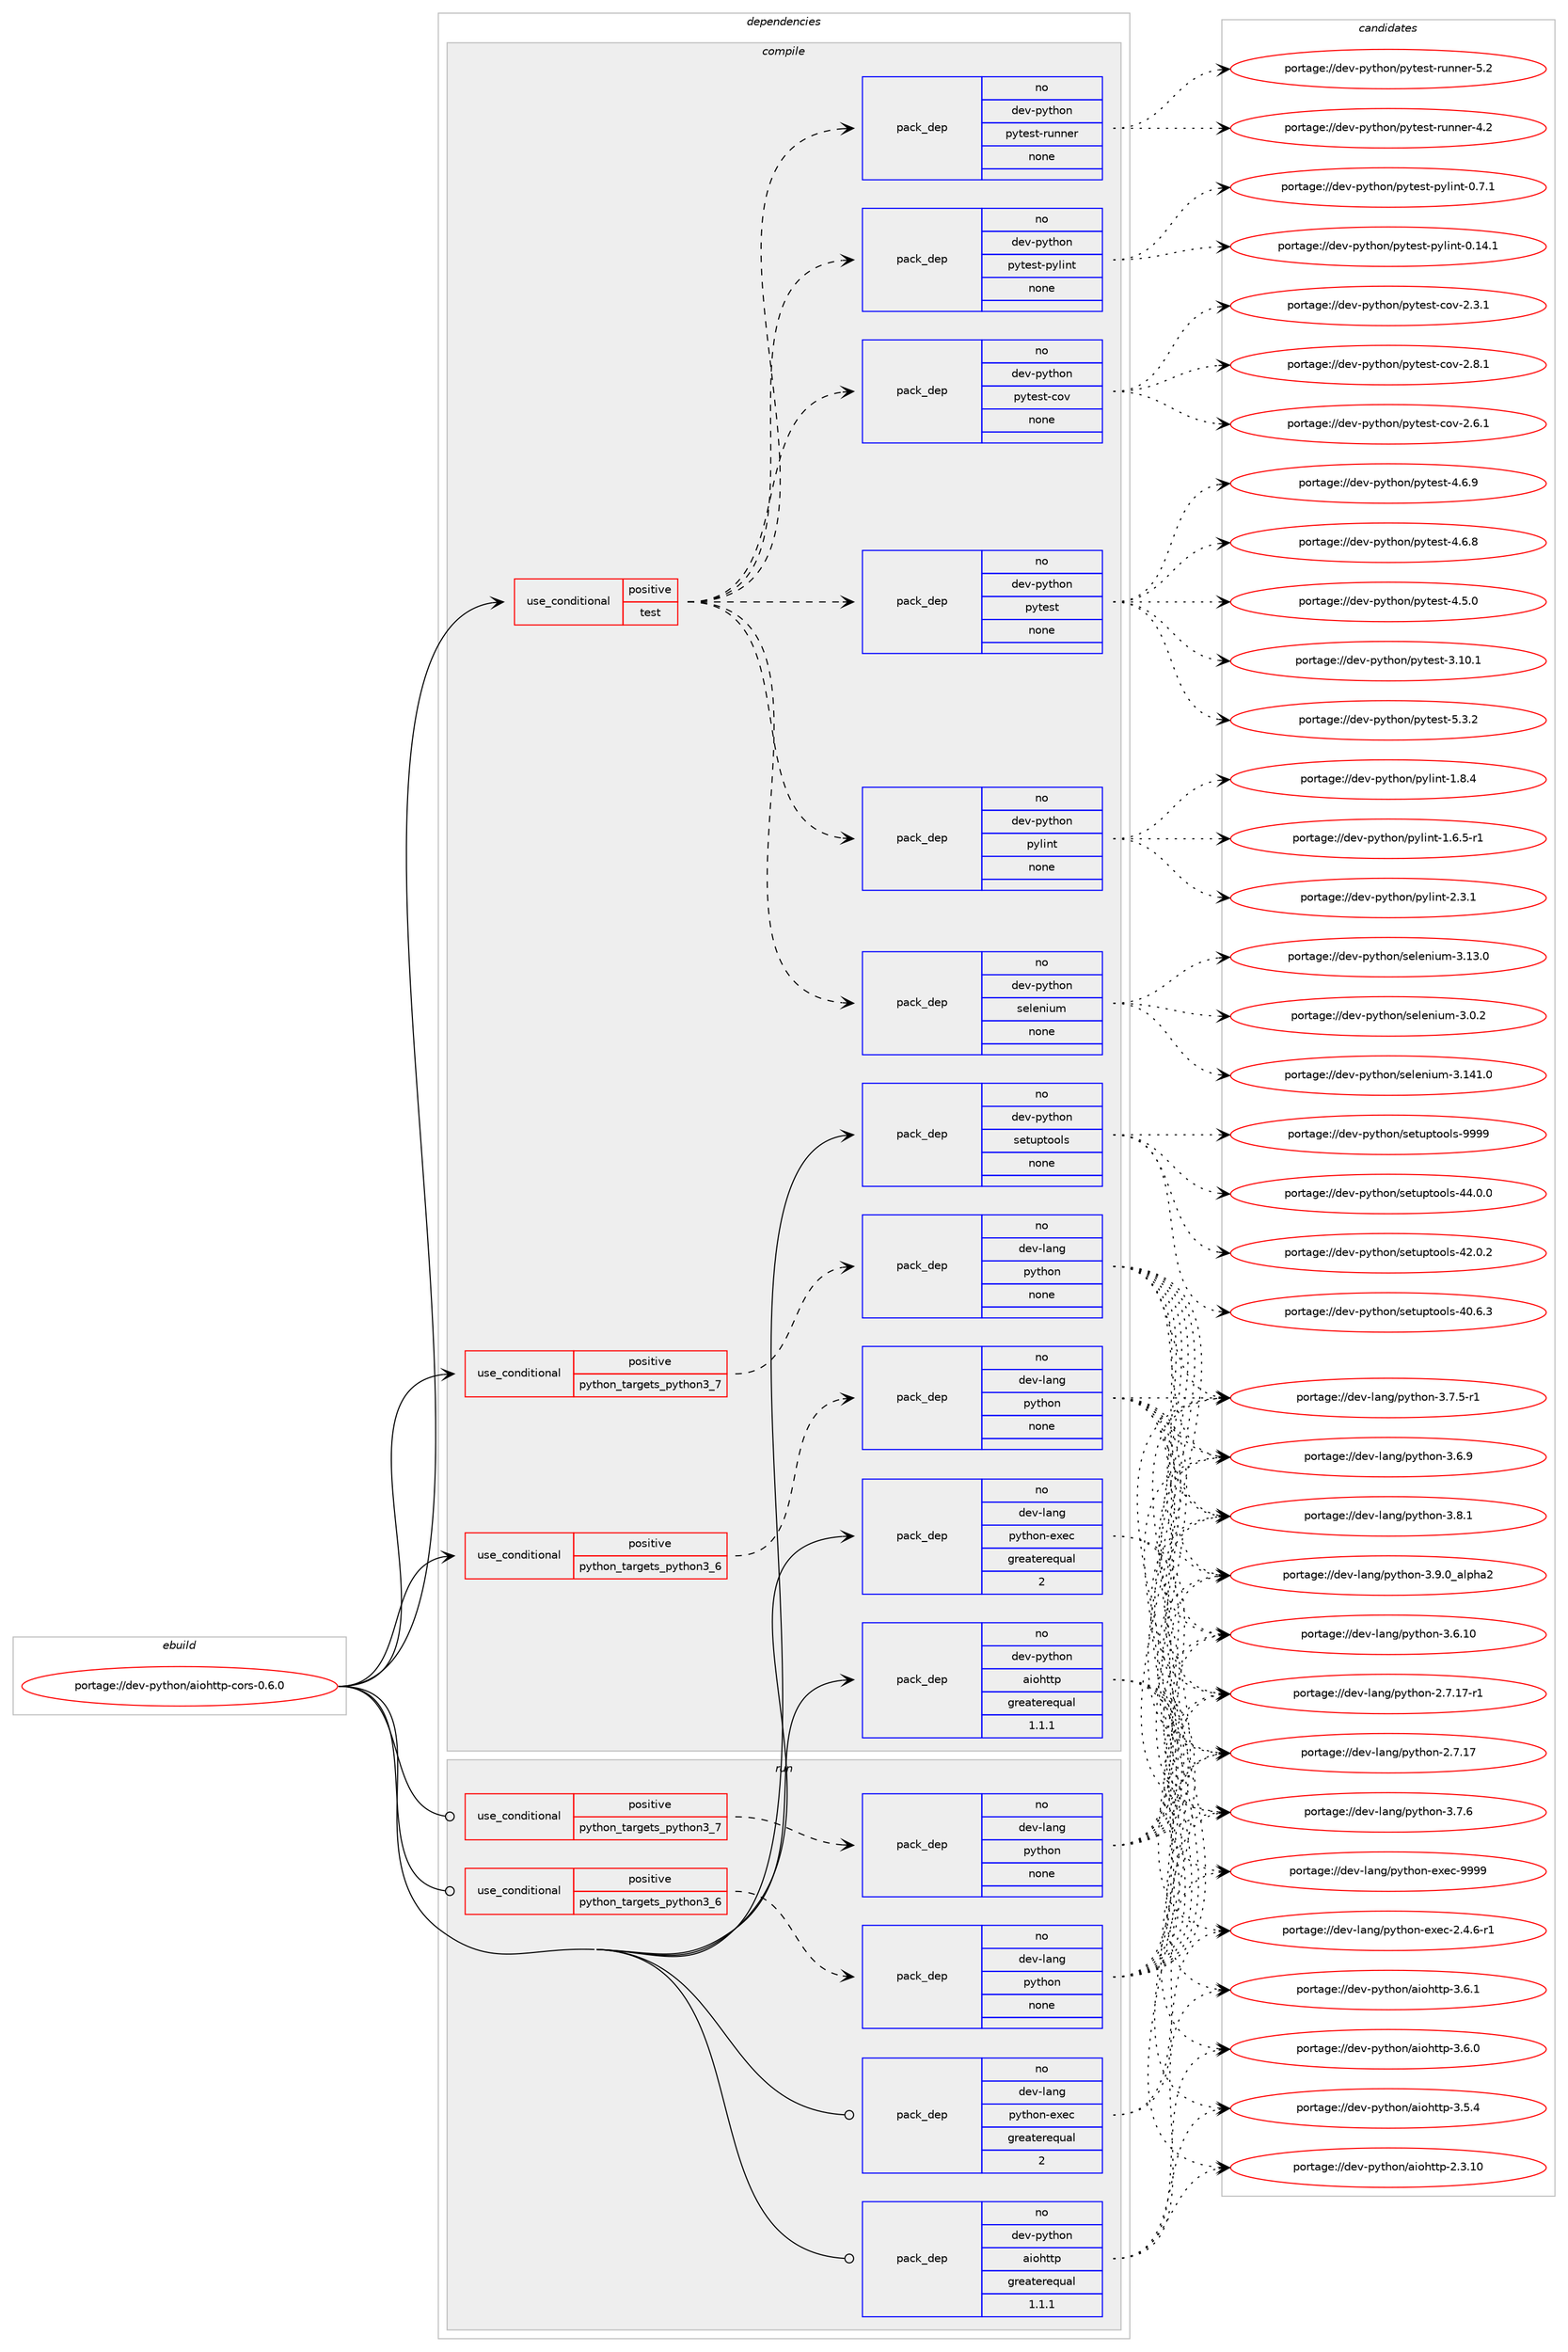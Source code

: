 digraph prolog {

# *************
# Graph options
# *************

newrank=true;
concentrate=true;
compound=true;
graph [rankdir=LR,fontname=Helvetica,fontsize=10,ranksep=1.5];#, ranksep=2.5, nodesep=0.2];
edge  [arrowhead=vee];
node  [fontname=Helvetica,fontsize=10];

# **********
# The ebuild
# **********

subgraph cluster_leftcol {
color=gray;
label=<<i>ebuild</i>>;
id [label="portage://dev-python/aiohttp-cors-0.6.0", color=red, width=4, href="../dev-python/aiohttp-cors-0.6.0.svg"];
}

# ****************
# The dependencies
# ****************

subgraph cluster_midcol {
color=gray;
label=<<i>dependencies</i>>;
subgraph cluster_compile {
fillcolor="#eeeeee";
style=filled;
label=<<i>compile</i>>;
subgraph cond119216 {
dependency472251 [label=<<TABLE BORDER="0" CELLBORDER="1" CELLSPACING="0" CELLPADDING="4"><TR><TD ROWSPAN="3" CELLPADDING="10">use_conditional</TD></TR><TR><TD>positive</TD></TR><TR><TD>python_targets_python3_6</TD></TR></TABLE>>, shape=none, color=red];
subgraph pack348020 {
dependency472252 [label=<<TABLE BORDER="0" CELLBORDER="1" CELLSPACING="0" CELLPADDING="4" WIDTH="220"><TR><TD ROWSPAN="6" CELLPADDING="30">pack_dep</TD></TR><TR><TD WIDTH="110">no</TD></TR><TR><TD>dev-lang</TD></TR><TR><TD>python</TD></TR><TR><TD>none</TD></TR><TR><TD></TD></TR></TABLE>>, shape=none, color=blue];
}
dependency472251:e -> dependency472252:w [weight=20,style="dashed",arrowhead="vee"];
}
id:e -> dependency472251:w [weight=20,style="solid",arrowhead="vee"];
subgraph cond119217 {
dependency472253 [label=<<TABLE BORDER="0" CELLBORDER="1" CELLSPACING="0" CELLPADDING="4"><TR><TD ROWSPAN="3" CELLPADDING="10">use_conditional</TD></TR><TR><TD>positive</TD></TR><TR><TD>python_targets_python3_7</TD></TR></TABLE>>, shape=none, color=red];
subgraph pack348021 {
dependency472254 [label=<<TABLE BORDER="0" CELLBORDER="1" CELLSPACING="0" CELLPADDING="4" WIDTH="220"><TR><TD ROWSPAN="6" CELLPADDING="30">pack_dep</TD></TR><TR><TD WIDTH="110">no</TD></TR><TR><TD>dev-lang</TD></TR><TR><TD>python</TD></TR><TR><TD>none</TD></TR><TR><TD></TD></TR></TABLE>>, shape=none, color=blue];
}
dependency472253:e -> dependency472254:w [weight=20,style="dashed",arrowhead="vee"];
}
id:e -> dependency472253:w [weight=20,style="solid",arrowhead="vee"];
subgraph cond119218 {
dependency472255 [label=<<TABLE BORDER="0" CELLBORDER="1" CELLSPACING="0" CELLPADDING="4"><TR><TD ROWSPAN="3" CELLPADDING="10">use_conditional</TD></TR><TR><TD>positive</TD></TR><TR><TD>test</TD></TR></TABLE>>, shape=none, color=red];
subgraph pack348022 {
dependency472256 [label=<<TABLE BORDER="0" CELLBORDER="1" CELLSPACING="0" CELLPADDING="4" WIDTH="220"><TR><TD ROWSPAN="6" CELLPADDING="30">pack_dep</TD></TR><TR><TD WIDTH="110">no</TD></TR><TR><TD>dev-python</TD></TR><TR><TD>pylint</TD></TR><TR><TD>none</TD></TR><TR><TD></TD></TR></TABLE>>, shape=none, color=blue];
}
dependency472255:e -> dependency472256:w [weight=20,style="dashed",arrowhead="vee"];
subgraph pack348023 {
dependency472257 [label=<<TABLE BORDER="0" CELLBORDER="1" CELLSPACING="0" CELLPADDING="4" WIDTH="220"><TR><TD ROWSPAN="6" CELLPADDING="30">pack_dep</TD></TR><TR><TD WIDTH="110">no</TD></TR><TR><TD>dev-python</TD></TR><TR><TD>pytest</TD></TR><TR><TD>none</TD></TR><TR><TD></TD></TR></TABLE>>, shape=none, color=blue];
}
dependency472255:e -> dependency472257:w [weight=20,style="dashed",arrowhead="vee"];
subgraph pack348024 {
dependency472258 [label=<<TABLE BORDER="0" CELLBORDER="1" CELLSPACING="0" CELLPADDING="4" WIDTH="220"><TR><TD ROWSPAN="6" CELLPADDING="30">pack_dep</TD></TR><TR><TD WIDTH="110">no</TD></TR><TR><TD>dev-python</TD></TR><TR><TD>pytest-cov</TD></TR><TR><TD>none</TD></TR><TR><TD></TD></TR></TABLE>>, shape=none, color=blue];
}
dependency472255:e -> dependency472258:w [weight=20,style="dashed",arrowhead="vee"];
subgraph pack348025 {
dependency472259 [label=<<TABLE BORDER="0" CELLBORDER="1" CELLSPACING="0" CELLPADDING="4" WIDTH="220"><TR><TD ROWSPAN="6" CELLPADDING="30">pack_dep</TD></TR><TR><TD WIDTH="110">no</TD></TR><TR><TD>dev-python</TD></TR><TR><TD>pytest-pylint</TD></TR><TR><TD>none</TD></TR><TR><TD></TD></TR></TABLE>>, shape=none, color=blue];
}
dependency472255:e -> dependency472259:w [weight=20,style="dashed",arrowhead="vee"];
subgraph pack348026 {
dependency472260 [label=<<TABLE BORDER="0" CELLBORDER="1" CELLSPACING="0" CELLPADDING="4" WIDTH="220"><TR><TD ROWSPAN="6" CELLPADDING="30">pack_dep</TD></TR><TR><TD WIDTH="110">no</TD></TR><TR><TD>dev-python</TD></TR><TR><TD>pytest-runner</TD></TR><TR><TD>none</TD></TR><TR><TD></TD></TR></TABLE>>, shape=none, color=blue];
}
dependency472255:e -> dependency472260:w [weight=20,style="dashed",arrowhead="vee"];
subgraph pack348027 {
dependency472261 [label=<<TABLE BORDER="0" CELLBORDER="1" CELLSPACING="0" CELLPADDING="4" WIDTH="220"><TR><TD ROWSPAN="6" CELLPADDING="30">pack_dep</TD></TR><TR><TD WIDTH="110">no</TD></TR><TR><TD>dev-python</TD></TR><TR><TD>selenium</TD></TR><TR><TD>none</TD></TR><TR><TD></TD></TR></TABLE>>, shape=none, color=blue];
}
dependency472255:e -> dependency472261:w [weight=20,style="dashed",arrowhead="vee"];
}
id:e -> dependency472255:w [weight=20,style="solid",arrowhead="vee"];
subgraph pack348028 {
dependency472262 [label=<<TABLE BORDER="0" CELLBORDER="1" CELLSPACING="0" CELLPADDING="4" WIDTH="220"><TR><TD ROWSPAN="6" CELLPADDING="30">pack_dep</TD></TR><TR><TD WIDTH="110">no</TD></TR><TR><TD>dev-lang</TD></TR><TR><TD>python-exec</TD></TR><TR><TD>greaterequal</TD></TR><TR><TD>2</TD></TR></TABLE>>, shape=none, color=blue];
}
id:e -> dependency472262:w [weight=20,style="solid",arrowhead="vee"];
subgraph pack348029 {
dependency472263 [label=<<TABLE BORDER="0" CELLBORDER="1" CELLSPACING="0" CELLPADDING="4" WIDTH="220"><TR><TD ROWSPAN="6" CELLPADDING="30">pack_dep</TD></TR><TR><TD WIDTH="110">no</TD></TR><TR><TD>dev-python</TD></TR><TR><TD>aiohttp</TD></TR><TR><TD>greaterequal</TD></TR><TR><TD>1.1.1</TD></TR></TABLE>>, shape=none, color=blue];
}
id:e -> dependency472263:w [weight=20,style="solid",arrowhead="vee"];
subgraph pack348030 {
dependency472264 [label=<<TABLE BORDER="0" CELLBORDER="1" CELLSPACING="0" CELLPADDING="4" WIDTH="220"><TR><TD ROWSPAN="6" CELLPADDING="30">pack_dep</TD></TR><TR><TD WIDTH="110">no</TD></TR><TR><TD>dev-python</TD></TR><TR><TD>setuptools</TD></TR><TR><TD>none</TD></TR><TR><TD></TD></TR></TABLE>>, shape=none, color=blue];
}
id:e -> dependency472264:w [weight=20,style="solid",arrowhead="vee"];
}
subgraph cluster_compileandrun {
fillcolor="#eeeeee";
style=filled;
label=<<i>compile and run</i>>;
}
subgraph cluster_run {
fillcolor="#eeeeee";
style=filled;
label=<<i>run</i>>;
subgraph cond119219 {
dependency472265 [label=<<TABLE BORDER="0" CELLBORDER="1" CELLSPACING="0" CELLPADDING="4"><TR><TD ROWSPAN="3" CELLPADDING="10">use_conditional</TD></TR><TR><TD>positive</TD></TR><TR><TD>python_targets_python3_6</TD></TR></TABLE>>, shape=none, color=red];
subgraph pack348031 {
dependency472266 [label=<<TABLE BORDER="0" CELLBORDER="1" CELLSPACING="0" CELLPADDING="4" WIDTH="220"><TR><TD ROWSPAN="6" CELLPADDING="30">pack_dep</TD></TR><TR><TD WIDTH="110">no</TD></TR><TR><TD>dev-lang</TD></TR><TR><TD>python</TD></TR><TR><TD>none</TD></TR><TR><TD></TD></TR></TABLE>>, shape=none, color=blue];
}
dependency472265:e -> dependency472266:w [weight=20,style="dashed",arrowhead="vee"];
}
id:e -> dependency472265:w [weight=20,style="solid",arrowhead="odot"];
subgraph cond119220 {
dependency472267 [label=<<TABLE BORDER="0" CELLBORDER="1" CELLSPACING="0" CELLPADDING="4"><TR><TD ROWSPAN="3" CELLPADDING="10">use_conditional</TD></TR><TR><TD>positive</TD></TR><TR><TD>python_targets_python3_7</TD></TR></TABLE>>, shape=none, color=red];
subgraph pack348032 {
dependency472268 [label=<<TABLE BORDER="0" CELLBORDER="1" CELLSPACING="0" CELLPADDING="4" WIDTH="220"><TR><TD ROWSPAN="6" CELLPADDING="30">pack_dep</TD></TR><TR><TD WIDTH="110">no</TD></TR><TR><TD>dev-lang</TD></TR><TR><TD>python</TD></TR><TR><TD>none</TD></TR><TR><TD></TD></TR></TABLE>>, shape=none, color=blue];
}
dependency472267:e -> dependency472268:w [weight=20,style="dashed",arrowhead="vee"];
}
id:e -> dependency472267:w [weight=20,style="solid",arrowhead="odot"];
subgraph pack348033 {
dependency472269 [label=<<TABLE BORDER="0" CELLBORDER="1" CELLSPACING="0" CELLPADDING="4" WIDTH="220"><TR><TD ROWSPAN="6" CELLPADDING="30">pack_dep</TD></TR><TR><TD WIDTH="110">no</TD></TR><TR><TD>dev-lang</TD></TR><TR><TD>python-exec</TD></TR><TR><TD>greaterequal</TD></TR><TR><TD>2</TD></TR></TABLE>>, shape=none, color=blue];
}
id:e -> dependency472269:w [weight=20,style="solid",arrowhead="odot"];
subgraph pack348034 {
dependency472270 [label=<<TABLE BORDER="0" CELLBORDER="1" CELLSPACING="0" CELLPADDING="4" WIDTH="220"><TR><TD ROWSPAN="6" CELLPADDING="30">pack_dep</TD></TR><TR><TD WIDTH="110">no</TD></TR><TR><TD>dev-python</TD></TR><TR><TD>aiohttp</TD></TR><TR><TD>greaterequal</TD></TR><TR><TD>1.1.1</TD></TR></TABLE>>, shape=none, color=blue];
}
id:e -> dependency472270:w [weight=20,style="solid",arrowhead="odot"];
}
}

# **************
# The candidates
# **************

subgraph cluster_choices {
rank=same;
color=gray;
label=<<i>candidates</i>>;

subgraph choice348020 {
color=black;
nodesep=1;
choice10010111845108971101034711212111610411111045514657464895971081121049750 [label="portage://dev-lang/python-3.9.0_alpha2", color=red, width=4,href="../dev-lang/python-3.9.0_alpha2.svg"];
choice100101118451089711010347112121116104111110455146564649 [label="portage://dev-lang/python-3.8.1", color=red, width=4,href="../dev-lang/python-3.8.1.svg"];
choice100101118451089711010347112121116104111110455146554654 [label="portage://dev-lang/python-3.7.6", color=red, width=4,href="../dev-lang/python-3.7.6.svg"];
choice1001011184510897110103471121211161041111104551465546534511449 [label="portage://dev-lang/python-3.7.5-r1", color=red, width=4,href="../dev-lang/python-3.7.5-r1.svg"];
choice100101118451089711010347112121116104111110455146544657 [label="portage://dev-lang/python-3.6.9", color=red, width=4,href="../dev-lang/python-3.6.9.svg"];
choice10010111845108971101034711212111610411111045514654464948 [label="portage://dev-lang/python-3.6.10", color=red, width=4,href="../dev-lang/python-3.6.10.svg"];
choice100101118451089711010347112121116104111110455046554649554511449 [label="portage://dev-lang/python-2.7.17-r1", color=red, width=4,href="../dev-lang/python-2.7.17-r1.svg"];
choice10010111845108971101034711212111610411111045504655464955 [label="portage://dev-lang/python-2.7.17", color=red, width=4,href="../dev-lang/python-2.7.17.svg"];
dependency472252:e -> choice10010111845108971101034711212111610411111045514657464895971081121049750:w [style=dotted,weight="100"];
dependency472252:e -> choice100101118451089711010347112121116104111110455146564649:w [style=dotted,weight="100"];
dependency472252:e -> choice100101118451089711010347112121116104111110455146554654:w [style=dotted,weight="100"];
dependency472252:e -> choice1001011184510897110103471121211161041111104551465546534511449:w [style=dotted,weight="100"];
dependency472252:e -> choice100101118451089711010347112121116104111110455146544657:w [style=dotted,weight="100"];
dependency472252:e -> choice10010111845108971101034711212111610411111045514654464948:w [style=dotted,weight="100"];
dependency472252:e -> choice100101118451089711010347112121116104111110455046554649554511449:w [style=dotted,weight="100"];
dependency472252:e -> choice10010111845108971101034711212111610411111045504655464955:w [style=dotted,weight="100"];
}
subgraph choice348021 {
color=black;
nodesep=1;
choice10010111845108971101034711212111610411111045514657464895971081121049750 [label="portage://dev-lang/python-3.9.0_alpha2", color=red, width=4,href="../dev-lang/python-3.9.0_alpha2.svg"];
choice100101118451089711010347112121116104111110455146564649 [label="portage://dev-lang/python-3.8.1", color=red, width=4,href="../dev-lang/python-3.8.1.svg"];
choice100101118451089711010347112121116104111110455146554654 [label="portage://dev-lang/python-3.7.6", color=red, width=4,href="../dev-lang/python-3.7.6.svg"];
choice1001011184510897110103471121211161041111104551465546534511449 [label="portage://dev-lang/python-3.7.5-r1", color=red, width=4,href="../dev-lang/python-3.7.5-r1.svg"];
choice100101118451089711010347112121116104111110455146544657 [label="portage://dev-lang/python-3.6.9", color=red, width=4,href="../dev-lang/python-3.6.9.svg"];
choice10010111845108971101034711212111610411111045514654464948 [label="portage://dev-lang/python-3.6.10", color=red, width=4,href="../dev-lang/python-3.6.10.svg"];
choice100101118451089711010347112121116104111110455046554649554511449 [label="portage://dev-lang/python-2.7.17-r1", color=red, width=4,href="../dev-lang/python-2.7.17-r1.svg"];
choice10010111845108971101034711212111610411111045504655464955 [label="portage://dev-lang/python-2.7.17", color=red, width=4,href="../dev-lang/python-2.7.17.svg"];
dependency472254:e -> choice10010111845108971101034711212111610411111045514657464895971081121049750:w [style=dotted,weight="100"];
dependency472254:e -> choice100101118451089711010347112121116104111110455146564649:w [style=dotted,weight="100"];
dependency472254:e -> choice100101118451089711010347112121116104111110455146554654:w [style=dotted,weight="100"];
dependency472254:e -> choice1001011184510897110103471121211161041111104551465546534511449:w [style=dotted,weight="100"];
dependency472254:e -> choice100101118451089711010347112121116104111110455146544657:w [style=dotted,weight="100"];
dependency472254:e -> choice10010111845108971101034711212111610411111045514654464948:w [style=dotted,weight="100"];
dependency472254:e -> choice100101118451089711010347112121116104111110455046554649554511449:w [style=dotted,weight="100"];
dependency472254:e -> choice10010111845108971101034711212111610411111045504655464955:w [style=dotted,weight="100"];
}
subgraph choice348022 {
color=black;
nodesep=1;
choice1001011184511212111610411111047112121108105110116455046514649 [label="portage://dev-python/pylint-2.3.1", color=red, width=4,href="../dev-python/pylint-2.3.1.svg"];
choice1001011184511212111610411111047112121108105110116454946564652 [label="portage://dev-python/pylint-1.8.4", color=red, width=4,href="../dev-python/pylint-1.8.4.svg"];
choice10010111845112121116104111110471121211081051101164549465446534511449 [label="portage://dev-python/pylint-1.6.5-r1", color=red, width=4,href="../dev-python/pylint-1.6.5-r1.svg"];
dependency472256:e -> choice1001011184511212111610411111047112121108105110116455046514649:w [style=dotted,weight="100"];
dependency472256:e -> choice1001011184511212111610411111047112121108105110116454946564652:w [style=dotted,weight="100"];
dependency472256:e -> choice10010111845112121116104111110471121211081051101164549465446534511449:w [style=dotted,weight="100"];
}
subgraph choice348023 {
color=black;
nodesep=1;
choice1001011184511212111610411111047112121116101115116455346514650 [label="portage://dev-python/pytest-5.3.2", color=red, width=4,href="../dev-python/pytest-5.3.2.svg"];
choice1001011184511212111610411111047112121116101115116455246544657 [label="portage://dev-python/pytest-4.6.9", color=red, width=4,href="../dev-python/pytest-4.6.9.svg"];
choice1001011184511212111610411111047112121116101115116455246544656 [label="portage://dev-python/pytest-4.6.8", color=red, width=4,href="../dev-python/pytest-4.6.8.svg"];
choice1001011184511212111610411111047112121116101115116455246534648 [label="portage://dev-python/pytest-4.5.0", color=red, width=4,href="../dev-python/pytest-4.5.0.svg"];
choice100101118451121211161041111104711212111610111511645514649484649 [label="portage://dev-python/pytest-3.10.1", color=red, width=4,href="../dev-python/pytest-3.10.1.svg"];
dependency472257:e -> choice1001011184511212111610411111047112121116101115116455346514650:w [style=dotted,weight="100"];
dependency472257:e -> choice1001011184511212111610411111047112121116101115116455246544657:w [style=dotted,weight="100"];
dependency472257:e -> choice1001011184511212111610411111047112121116101115116455246544656:w [style=dotted,weight="100"];
dependency472257:e -> choice1001011184511212111610411111047112121116101115116455246534648:w [style=dotted,weight="100"];
dependency472257:e -> choice100101118451121211161041111104711212111610111511645514649484649:w [style=dotted,weight="100"];
}
subgraph choice348024 {
color=black;
nodesep=1;
choice10010111845112121116104111110471121211161011151164599111118455046564649 [label="portage://dev-python/pytest-cov-2.8.1", color=red, width=4,href="../dev-python/pytest-cov-2.8.1.svg"];
choice10010111845112121116104111110471121211161011151164599111118455046544649 [label="portage://dev-python/pytest-cov-2.6.1", color=red, width=4,href="../dev-python/pytest-cov-2.6.1.svg"];
choice10010111845112121116104111110471121211161011151164599111118455046514649 [label="portage://dev-python/pytest-cov-2.3.1", color=red, width=4,href="../dev-python/pytest-cov-2.3.1.svg"];
dependency472258:e -> choice10010111845112121116104111110471121211161011151164599111118455046564649:w [style=dotted,weight="100"];
dependency472258:e -> choice10010111845112121116104111110471121211161011151164599111118455046544649:w [style=dotted,weight="100"];
dependency472258:e -> choice10010111845112121116104111110471121211161011151164599111118455046514649:w [style=dotted,weight="100"];
}
subgraph choice348025 {
color=black;
nodesep=1;
choice100101118451121211161041111104711212111610111511645112121108105110116454846554649 [label="portage://dev-python/pytest-pylint-0.7.1", color=red, width=4,href="../dev-python/pytest-pylint-0.7.1.svg"];
choice10010111845112121116104111110471121211161011151164511212110810511011645484649524649 [label="portage://dev-python/pytest-pylint-0.14.1", color=red, width=4,href="../dev-python/pytest-pylint-0.14.1.svg"];
dependency472259:e -> choice100101118451121211161041111104711212111610111511645112121108105110116454846554649:w [style=dotted,weight="100"];
dependency472259:e -> choice10010111845112121116104111110471121211161011151164511212110810511011645484649524649:w [style=dotted,weight="100"];
}
subgraph choice348026 {
color=black;
nodesep=1;
choice10010111845112121116104111110471121211161011151164511411711011010111445534650 [label="portage://dev-python/pytest-runner-5.2", color=red, width=4,href="../dev-python/pytest-runner-5.2.svg"];
choice10010111845112121116104111110471121211161011151164511411711011010111445524650 [label="portage://dev-python/pytest-runner-4.2", color=red, width=4,href="../dev-python/pytest-runner-4.2.svg"];
dependency472260:e -> choice10010111845112121116104111110471121211161011151164511411711011010111445534650:w [style=dotted,weight="100"];
dependency472260:e -> choice10010111845112121116104111110471121211161011151164511411711011010111445524650:w [style=dotted,weight="100"];
}
subgraph choice348027 {
color=black;
nodesep=1;
choice10010111845112121116104111110471151011081011101051171094551464952494648 [label="portage://dev-python/selenium-3.141.0", color=red, width=4,href="../dev-python/selenium-3.141.0.svg"];
choice100101118451121211161041111104711510110810111010511710945514649514648 [label="portage://dev-python/selenium-3.13.0", color=red, width=4,href="../dev-python/selenium-3.13.0.svg"];
choice1001011184511212111610411111047115101108101110105117109455146484650 [label="portage://dev-python/selenium-3.0.2", color=red, width=4,href="../dev-python/selenium-3.0.2.svg"];
dependency472261:e -> choice10010111845112121116104111110471151011081011101051171094551464952494648:w [style=dotted,weight="100"];
dependency472261:e -> choice100101118451121211161041111104711510110810111010511710945514649514648:w [style=dotted,weight="100"];
dependency472261:e -> choice1001011184511212111610411111047115101108101110105117109455146484650:w [style=dotted,weight="100"];
}
subgraph choice348028 {
color=black;
nodesep=1;
choice10010111845108971101034711212111610411111045101120101994557575757 [label="portage://dev-lang/python-exec-9999", color=red, width=4,href="../dev-lang/python-exec-9999.svg"];
choice10010111845108971101034711212111610411111045101120101994550465246544511449 [label="portage://dev-lang/python-exec-2.4.6-r1", color=red, width=4,href="../dev-lang/python-exec-2.4.6-r1.svg"];
dependency472262:e -> choice10010111845108971101034711212111610411111045101120101994557575757:w [style=dotted,weight="100"];
dependency472262:e -> choice10010111845108971101034711212111610411111045101120101994550465246544511449:w [style=dotted,weight="100"];
}
subgraph choice348029 {
color=black;
nodesep=1;
choice100101118451121211161041111104797105111104116116112455146544649 [label="portage://dev-python/aiohttp-3.6.1", color=red, width=4,href="../dev-python/aiohttp-3.6.1.svg"];
choice100101118451121211161041111104797105111104116116112455146544648 [label="portage://dev-python/aiohttp-3.6.0", color=red, width=4,href="../dev-python/aiohttp-3.6.0.svg"];
choice100101118451121211161041111104797105111104116116112455146534652 [label="portage://dev-python/aiohttp-3.5.4", color=red, width=4,href="../dev-python/aiohttp-3.5.4.svg"];
choice10010111845112121116104111110479710511110411611611245504651464948 [label="portage://dev-python/aiohttp-2.3.10", color=red, width=4,href="../dev-python/aiohttp-2.3.10.svg"];
dependency472263:e -> choice100101118451121211161041111104797105111104116116112455146544649:w [style=dotted,weight="100"];
dependency472263:e -> choice100101118451121211161041111104797105111104116116112455146544648:w [style=dotted,weight="100"];
dependency472263:e -> choice100101118451121211161041111104797105111104116116112455146534652:w [style=dotted,weight="100"];
dependency472263:e -> choice10010111845112121116104111110479710511110411611611245504651464948:w [style=dotted,weight="100"];
}
subgraph choice348030 {
color=black;
nodesep=1;
choice10010111845112121116104111110471151011161171121161111111081154557575757 [label="portage://dev-python/setuptools-9999", color=red, width=4,href="../dev-python/setuptools-9999.svg"];
choice100101118451121211161041111104711510111611711211611111110811545525246484648 [label="portage://dev-python/setuptools-44.0.0", color=red, width=4,href="../dev-python/setuptools-44.0.0.svg"];
choice100101118451121211161041111104711510111611711211611111110811545525046484650 [label="portage://dev-python/setuptools-42.0.2", color=red, width=4,href="../dev-python/setuptools-42.0.2.svg"];
choice100101118451121211161041111104711510111611711211611111110811545524846544651 [label="portage://dev-python/setuptools-40.6.3", color=red, width=4,href="../dev-python/setuptools-40.6.3.svg"];
dependency472264:e -> choice10010111845112121116104111110471151011161171121161111111081154557575757:w [style=dotted,weight="100"];
dependency472264:e -> choice100101118451121211161041111104711510111611711211611111110811545525246484648:w [style=dotted,weight="100"];
dependency472264:e -> choice100101118451121211161041111104711510111611711211611111110811545525046484650:w [style=dotted,weight="100"];
dependency472264:e -> choice100101118451121211161041111104711510111611711211611111110811545524846544651:w [style=dotted,weight="100"];
}
subgraph choice348031 {
color=black;
nodesep=1;
choice10010111845108971101034711212111610411111045514657464895971081121049750 [label="portage://dev-lang/python-3.9.0_alpha2", color=red, width=4,href="../dev-lang/python-3.9.0_alpha2.svg"];
choice100101118451089711010347112121116104111110455146564649 [label="portage://dev-lang/python-3.8.1", color=red, width=4,href="../dev-lang/python-3.8.1.svg"];
choice100101118451089711010347112121116104111110455146554654 [label="portage://dev-lang/python-3.7.6", color=red, width=4,href="../dev-lang/python-3.7.6.svg"];
choice1001011184510897110103471121211161041111104551465546534511449 [label="portage://dev-lang/python-3.7.5-r1", color=red, width=4,href="../dev-lang/python-3.7.5-r1.svg"];
choice100101118451089711010347112121116104111110455146544657 [label="portage://dev-lang/python-3.6.9", color=red, width=4,href="../dev-lang/python-3.6.9.svg"];
choice10010111845108971101034711212111610411111045514654464948 [label="portage://dev-lang/python-3.6.10", color=red, width=4,href="../dev-lang/python-3.6.10.svg"];
choice100101118451089711010347112121116104111110455046554649554511449 [label="portage://dev-lang/python-2.7.17-r1", color=red, width=4,href="../dev-lang/python-2.7.17-r1.svg"];
choice10010111845108971101034711212111610411111045504655464955 [label="portage://dev-lang/python-2.7.17", color=red, width=4,href="../dev-lang/python-2.7.17.svg"];
dependency472266:e -> choice10010111845108971101034711212111610411111045514657464895971081121049750:w [style=dotted,weight="100"];
dependency472266:e -> choice100101118451089711010347112121116104111110455146564649:w [style=dotted,weight="100"];
dependency472266:e -> choice100101118451089711010347112121116104111110455146554654:w [style=dotted,weight="100"];
dependency472266:e -> choice1001011184510897110103471121211161041111104551465546534511449:w [style=dotted,weight="100"];
dependency472266:e -> choice100101118451089711010347112121116104111110455146544657:w [style=dotted,weight="100"];
dependency472266:e -> choice10010111845108971101034711212111610411111045514654464948:w [style=dotted,weight="100"];
dependency472266:e -> choice100101118451089711010347112121116104111110455046554649554511449:w [style=dotted,weight="100"];
dependency472266:e -> choice10010111845108971101034711212111610411111045504655464955:w [style=dotted,weight="100"];
}
subgraph choice348032 {
color=black;
nodesep=1;
choice10010111845108971101034711212111610411111045514657464895971081121049750 [label="portage://dev-lang/python-3.9.0_alpha2", color=red, width=4,href="../dev-lang/python-3.9.0_alpha2.svg"];
choice100101118451089711010347112121116104111110455146564649 [label="portage://dev-lang/python-3.8.1", color=red, width=4,href="../dev-lang/python-3.8.1.svg"];
choice100101118451089711010347112121116104111110455146554654 [label="portage://dev-lang/python-3.7.6", color=red, width=4,href="../dev-lang/python-3.7.6.svg"];
choice1001011184510897110103471121211161041111104551465546534511449 [label="portage://dev-lang/python-3.7.5-r1", color=red, width=4,href="../dev-lang/python-3.7.5-r1.svg"];
choice100101118451089711010347112121116104111110455146544657 [label="portage://dev-lang/python-3.6.9", color=red, width=4,href="../dev-lang/python-3.6.9.svg"];
choice10010111845108971101034711212111610411111045514654464948 [label="portage://dev-lang/python-3.6.10", color=red, width=4,href="../dev-lang/python-3.6.10.svg"];
choice100101118451089711010347112121116104111110455046554649554511449 [label="portage://dev-lang/python-2.7.17-r1", color=red, width=4,href="../dev-lang/python-2.7.17-r1.svg"];
choice10010111845108971101034711212111610411111045504655464955 [label="portage://dev-lang/python-2.7.17", color=red, width=4,href="../dev-lang/python-2.7.17.svg"];
dependency472268:e -> choice10010111845108971101034711212111610411111045514657464895971081121049750:w [style=dotted,weight="100"];
dependency472268:e -> choice100101118451089711010347112121116104111110455146564649:w [style=dotted,weight="100"];
dependency472268:e -> choice100101118451089711010347112121116104111110455146554654:w [style=dotted,weight="100"];
dependency472268:e -> choice1001011184510897110103471121211161041111104551465546534511449:w [style=dotted,weight="100"];
dependency472268:e -> choice100101118451089711010347112121116104111110455146544657:w [style=dotted,weight="100"];
dependency472268:e -> choice10010111845108971101034711212111610411111045514654464948:w [style=dotted,weight="100"];
dependency472268:e -> choice100101118451089711010347112121116104111110455046554649554511449:w [style=dotted,weight="100"];
dependency472268:e -> choice10010111845108971101034711212111610411111045504655464955:w [style=dotted,weight="100"];
}
subgraph choice348033 {
color=black;
nodesep=1;
choice10010111845108971101034711212111610411111045101120101994557575757 [label="portage://dev-lang/python-exec-9999", color=red, width=4,href="../dev-lang/python-exec-9999.svg"];
choice10010111845108971101034711212111610411111045101120101994550465246544511449 [label="portage://dev-lang/python-exec-2.4.6-r1", color=red, width=4,href="../dev-lang/python-exec-2.4.6-r1.svg"];
dependency472269:e -> choice10010111845108971101034711212111610411111045101120101994557575757:w [style=dotted,weight="100"];
dependency472269:e -> choice10010111845108971101034711212111610411111045101120101994550465246544511449:w [style=dotted,weight="100"];
}
subgraph choice348034 {
color=black;
nodesep=1;
choice100101118451121211161041111104797105111104116116112455146544649 [label="portage://dev-python/aiohttp-3.6.1", color=red, width=4,href="../dev-python/aiohttp-3.6.1.svg"];
choice100101118451121211161041111104797105111104116116112455146544648 [label="portage://dev-python/aiohttp-3.6.0", color=red, width=4,href="../dev-python/aiohttp-3.6.0.svg"];
choice100101118451121211161041111104797105111104116116112455146534652 [label="portage://dev-python/aiohttp-3.5.4", color=red, width=4,href="../dev-python/aiohttp-3.5.4.svg"];
choice10010111845112121116104111110479710511110411611611245504651464948 [label="portage://dev-python/aiohttp-2.3.10", color=red, width=4,href="../dev-python/aiohttp-2.3.10.svg"];
dependency472270:e -> choice100101118451121211161041111104797105111104116116112455146544649:w [style=dotted,weight="100"];
dependency472270:e -> choice100101118451121211161041111104797105111104116116112455146544648:w [style=dotted,weight="100"];
dependency472270:e -> choice100101118451121211161041111104797105111104116116112455146534652:w [style=dotted,weight="100"];
dependency472270:e -> choice10010111845112121116104111110479710511110411611611245504651464948:w [style=dotted,weight="100"];
}
}

}

